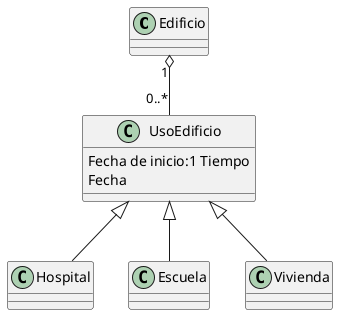 @startuml
class Edificio{}
class UsoEdificio{
Fecha de inicio:1 Tiempo
Fecha
}

class Hospital extends UsoEdificio{}
class Escuela extends UsoEdificio{}
class Vivienda extends UsoEdificio{}

Edificio "1" o-- "0..*" UsoEdificio

@enduml